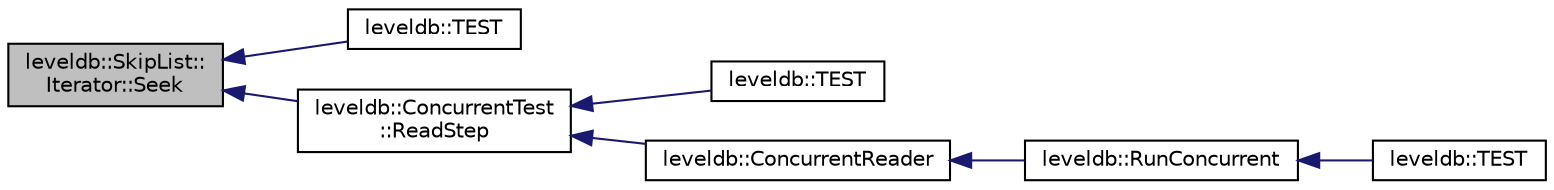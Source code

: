 digraph "leveldb::SkipList::Iterator::Seek"
{
  edge [fontname="Helvetica",fontsize="10",labelfontname="Helvetica",labelfontsize="10"];
  node [fontname="Helvetica",fontsize="10",shape=record];
  rankdir="LR";
  Node1 [label="leveldb::SkipList::\lIterator::Seek",height=0.2,width=0.4,color="black", fillcolor="grey75", style="filled" fontcolor="black"];
  Node1 -> Node2 [dir="back",color="midnightblue",fontsize="10",style="solid",fontname="Helvetica"];
  Node2 [label="leveldb::TEST",height=0.2,width=0.4,color="black", fillcolor="white", style="filled",URL="$namespaceleveldb.html#a21e74b2de9a6f3db48c8d3ff277a1e0d"];
  Node1 -> Node3 [dir="back",color="midnightblue",fontsize="10",style="solid",fontname="Helvetica"];
  Node3 [label="leveldb::ConcurrentTest\l::ReadStep",height=0.2,width=0.4,color="black", fillcolor="white", style="filled",URL="$classleveldb_1_1_concurrent_test.html#a9dcaf11ec747ad37150526f891627c50"];
  Node3 -> Node4 [dir="back",color="midnightblue",fontsize="10",style="solid",fontname="Helvetica"];
  Node4 [label="leveldb::TEST",height=0.2,width=0.4,color="black", fillcolor="white", style="filled",URL="$namespaceleveldb.html#a7a43c7e5a10488ca82072e3cc871fcb2"];
  Node3 -> Node5 [dir="back",color="midnightblue",fontsize="10",style="solid",fontname="Helvetica"];
  Node5 [label="leveldb::ConcurrentReader",height=0.2,width=0.4,color="black", fillcolor="white", style="filled",URL="$namespaceleveldb.html#a3b35abcf0dac45639f63dbe6b56a60f8"];
  Node5 -> Node6 [dir="back",color="midnightblue",fontsize="10",style="solid",fontname="Helvetica"];
  Node6 [label="leveldb::RunConcurrent",height=0.2,width=0.4,color="black", fillcolor="white", style="filled",URL="$namespaceleveldb.html#a46451103024ca345fc73c3a6126b5b48"];
  Node6 -> Node7 [dir="back",color="midnightblue",fontsize="10",style="solid",fontname="Helvetica"];
  Node7 [label="leveldb::TEST",height=0.2,width=0.4,color="black", fillcolor="white", style="filled",URL="$namespaceleveldb.html#a1997f90d2777db110a06646c9a3c7ba2"];
}
